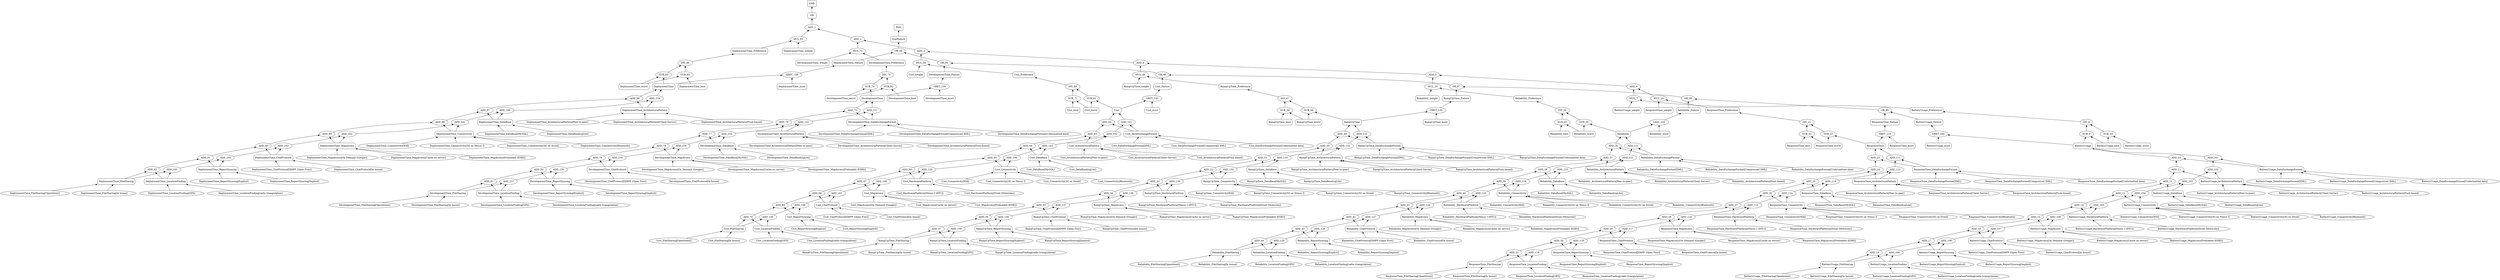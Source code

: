digraph G { 
rankdir = BT; 
edge[dir=forward]; 
ENB[shape=box]
NB[shape=box, style=rounded]
BatteryUsage_weight[shape=box, style=rounded]
BatteryUsage_Preference[shape=box, style=rounded]
BatteryUsage[shape=box, style=rounded]
BatteryUsage_LocationFinding[shape=box, style=rounded]
"BatteryUsage_LocationFinding[GPS]"[shape=ellipse]
"BatteryUsage_LocationFinding[radio triangulation]"[shape=ellipse]
BatteryUsage_FileSharing[shape=box, style=rounded]
"BatteryUsage_FileSharing[OpenIntent]"[shape=ellipse]
"BatteryUsage_FileSharing[In house]"[shape=ellipse]
BatteryUsage_ReportSyncing[shape=box, style=rounded]
"BatteryUsage_ReportSyncing[Explicit]"[shape=ellipse]
"BatteryUsage_ReportSyncing[Implicit]"[shape=ellipse]
BatteryUsage_ChatProtocol[shape=box, style=rounded]
"BatteryUsage_ChatProtocol[XMPP (Open Fire)]"[shape=ellipse]
"BatteryUsage_ChatProtocol[In house]"[shape=ellipse]
BatteryUsage_MapAccess[shape=box, style=rounded]
"BatteryUsage_MapAccess[On Demand (Google)]"[shape=ellipse]
"BatteryUsage_MapAccess[Cache on server]"[shape=ellipse]
"BatteryUsage_MapAccess[Preloaded (ESRI)]"[shape=ellipse]
BatteryUsage_HardwarePlatform[shape=box, style=rounded]
"BatteryUsage_HardwarePlatform[Nexus I (HTC)]"[shape=ellipse]
"BatteryUsage_HardwarePlatform[Droid (Motorola)]"[shape=ellipse]
BatteryUsage_Connectivity[shape=box, style=rounded]
"BatteryUsage_Connectivity[Wifi]"[shape=ellipse]
"BatteryUsage_Connectivity[3G on Nexus I]"[shape=ellipse]
"BatteryUsage_Connectivity[3G on Droid]"[shape=ellipse]
"BatteryUsage_Connectivity[Bluetooth]"[shape=ellipse]
BatteryUsage_DataBase[shape=box, style=rounded]
"BatteryUsage_DataBase[MySQL]"[shape=ellipse]
"BatteryUsage_DataBase[sqLite]"[shape=ellipse]
BatteryUsage_ArchitecturalPattern[shape=box, style=rounded]
"BatteryUsage_ArchitecturalPattern[Peer-to-peer]"[shape=ellipse]
"BatteryUsage_ArchitecturalPattern[Client-Server]"[shape=ellipse]
"BatteryUsage_ArchitecturalPattern[Push-based]"[shape=ellipse]
BatteryUsage_DataExchangeFormat[shape=box, style=rounded]
"BatteryUsage_DataExchangeFormat[XML]"[shape=ellipse]
"BatteryUsage_DataExchangeFormat[Compressed XML]"[shape=ellipse]
"BatteryUsage_DataExchangeFormat[Unformatted data]"[shape=ellipse]
BatteryUsage_best[shape=box, style=rounded]
BatteryUsage_worst[shape=box, style=rounded]
ResponseTime_weight[shape=box, style=rounded]
ResponseTime_Preference[shape=box, style=rounded]
ResponseTime[shape=box, style=rounded]
ResponseTime_LocationFinding[shape=box, style=rounded]
"ResponseTime_LocationFinding[GPS]"[shape=ellipse]
"ResponseTime_LocationFinding[radio triangulation]"[shape=ellipse]
ResponseTime_FileSharing[shape=box, style=rounded]
"ResponseTime_FileSharing[OpenIntent]"[shape=ellipse]
"ResponseTime_FileSharing[In house]"[shape=ellipse]
ResponseTime_ReportSyncing[shape=box, style=rounded]
"ResponseTime_ReportSyncing[Explicit]"[shape=ellipse]
"ResponseTime_ReportSyncing[Implicit]"[shape=ellipse]
ResponseTime_ChatProtocol[shape=box, style=rounded]
"ResponseTime_ChatProtocol[XMPP (Open Fire)]"[shape=ellipse]
"ResponseTime_ChatProtocol[In house]"[shape=ellipse]
ResponseTime_MapAccess[shape=box, style=rounded]
"ResponseTime_MapAccess[On Demand (Google)]"[shape=ellipse]
"ResponseTime_MapAccess[Cache on server]"[shape=ellipse]
"ResponseTime_MapAccess[Preloaded (ESRI)]"[shape=ellipse]
ResponseTime_HardwarePlatform[shape=box, style=rounded]
"ResponseTime_HardwarePlatform[Nexus I (HTC)]"[shape=ellipse]
"ResponseTime_HardwarePlatform[Droid (Motorola)]"[shape=ellipse]
ResponseTime_Connectivity[shape=box, style=rounded]
"ResponseTime_Connectivity[Wifi]"[shape=ellipse]
"ResponseTime_Connectivity[3G on Nexus I]"[shape=ellipse]
"ResponseTime_Connectivity[3G on Droid]"[shape=ellipse]
"ResponseTime_Connectivity[Bluetooth]"[shape=ellipse]
ResponseTime_DataBase[shape=box, style=rounded]
"ResponseTime_DataBase[MySQL]"[shape=ellipse]
"ResponseTime_DataBase[sqLite]"[shape=ellipse]
ResponseTime_ArchitecturalPattern[shape=box, style=rounded]
"ResponseTime_ArchitecturalPattern[Peer-to-peer]"[shape=ellipse]
"ResponseTime_ArchitecturalPattern[Client-Server]"[shape=ellipse]
"ResponseTime_ArchitecturalPattern[Push-based]"[shape=ellipse]
ResponseTime_DataExchangeFormat[shape=box, style=rounded]
"ResponseTime_DataExchangeFormat[XML]"[shape=ellipse]
"ResponseTime_DataExchangeFormat[Compressed XML]"[shape=ellipse]
"ResponseTime_DataExchangeFormat[Unformatted data]"[shape=ellipse]
ResponseTime_worst[shape=box, style=rounded]
ResponseTime_best[shape=box, style=rounded]
Reliability_weight[shape=box, style=rounded]
Reliability_Preference[shape=box, style=rounded]
Reliability[shape=box, style=rounded]
Reliability_LocationFinding[shape=box, style=rounded]
"Reliability_LocationFinding[GPS]"[shape=ellipse]
"Reliability_LocationFinding[radio triangulation]"[shape=ellipse]
Reliability_FileSharing[shape=box, style=rounded]
"Reliability_FileSharing[OpenIntent]"[shape=ellipse]
"Reliability_FileSharing[In house]"[shape=ellipse]
Reliability_ReportSyncing[shape=box, style=rounded]
"Reliability_ReportSyncing[Explicit]"[shape=ellipse]
"Reliability_ReportSyncing[Implicit]"[shape=ellipse]
Reliability_ChatProtocol[shape=box, style=rounded]
"Reliability_ChatProtocol[XMPP (Open Fire)]"[shape=ellipse]
"Reliability_ChatProtocol[In house]"[shape=ellipse]
Reliability_MapAccess[shape=box, style=rounded]
"Reliability_MapAccess[On Demand (Google)]"[shape=ellipse]
"Reliability_MapAccess[Cache on server]"[shape=ellipse]
"Reliability_MapAccess[Preloaded (ESRI)]"[shape=ellipse]
Reliability_HardwarePlatform[shape=box, style=rounded]
"Reliability_HardwarePlatform[Nexus I (HTC)]"[shape=ellipse]
"Reliability_HardwarePlatform[Droid (Motorola)]"[shape=ellipse]
Reliability_Connectivity[shape=box, style=rounded]
"Reliability_Connectivity[Wifi]"[shape=ellipse]
"Reliability_Connectivity[3G on Nexus I]"[shape=ellipse]
"Reliability_Connectivity[3G on Droid]"[shape=ellipse]
"Reliability_Connectivity[Bluetooth]"[shape=ellipse]
Reliability_DataBase[shape=box, style=rounded]
"Reliability_DataBase[MySQL]"[shape=ellipse]
"Reliability_DataBase[sqLite]"[shape=ellipse]
Reliability_ArchitecturalPattern[shape=box, style=rounded]
"Reliability_ArchitecturalPattern[Peer-to-peer]"[shape=ellipse]
"Reliability_ArchitecturalPattern[Client-Server]"[shape=ellipse]
"Reliability_ArchitecturalPattern[Push-based]"[shape=ellipse]
Reliability_DataExchangeFormat[shape=box, style=rounded]
"Reliability_DataExchangeFormat[XML]"[shape=ellipse]
"Reliability_DataExchangeFormat[Compressed XML]"[shape=ellipse]
"Reliability_DataExchangeFormat[Unformatted data]"[shape=ellipse]
Reliability_worst[shape=box, style=rounded]
Reliability_best[shape=box, style=rounded]
RampUpTime_weight[shape=box, style=rounded]
RampUpTime_Preference[shape=box, style=rounded]
RampUpTime[shape=box, style=rounded]
RampUpTime_LocationFinding[shape=box, style=rounded]
"RampUpTime_LocationFinding[GPS]"[shape=ellipse]
"RampUpTime_LocationFinding[radio triangulation]"[shape=ellipse]
RampUpTime_FileSharing[shape=box, style=rounded]
"RampUpTime_FileSharing[OpenIntent]"[shape=ellipse]
"RampUpTime_FileSharing[In house]"[shape=ellipse]
RampUpTime_ReportSyncing[shape=box, style=rounded]
"RampUpTime_ReportSyncing[Explicit]"[shape=ellipse]
"RampUpTime_ReportSyncing[Implicit]"[shape=ellipse]
RampUpTime_ChatProtocol[shape=box, style=rounded]
"RampUpTime_ChatProtocol[XMPP (Open Fire)]"[shape=ellipse]
"RampUpTime_ChatProtocol[In house]"[shape=ellipse]
RampUpTime_MapAccess[shape=box, style=rounded]
"RampUpTime_MapAccess[On Demand (Google)]"[shape=ellipse]
"RampUpTime_MapAccess[Cache on server]"[shape=ellipse]
"RampUpTime_MapAccess[Preloaded (ESRI)]"[shape=ellipse]
RampUpTime_HardwarePlatform[shape=box, style=rounded]
"RampUpTime_HardwarePlatform[Nexus I (HTC)]"[shape=ellipse]
"RampUpTime_HardwarePlatform[Droid (Motorola)]"[shape=ellipse]
RampUpTime_Connectivity[shape=box, style=rounded]
"RampUpTime_Connectivity[Wifi]"[shape=ellipse]
"RampUpTime_Connectivity[3G on Nexus I]"[shape=ellipse]
"RampUpTime_Connectivity[3G on Droid]"[shape=ellipse]
"RampUpTime_Connectivity[Bluetooth]"[shape=ellipse]
RampUpTime_DataBase[shape=box, style=rounded]
"RampUpTime_DataBase[MySQL]"[shape=ellipse]
"RampUpTime_DataBase[sqLite]"[shape=ellipse]
RampUpTime_ArchitecturalPattern[shape=box, style=rounded]
"RampUpTime_ArchitecturalPattern[Peer-to-peer]"[shape=ellipse]
"RampUpTime_ArchitecturalPattern[Client-Server]"[shape=ellipse]
"RampUpTime_ArchitecturalPattern[Push-based]"[shape=ellipse]
RampUpTime_DataExchangeFormat[shape=box, style=rounded]
"RampUpTime_DataExchangeFormat[XML]"[shape=ellipse]
"RampUpTime_DataExchangeFormat[Compressed XML]"[shape=ellipse]
"RampUpTime_DataExchangeFormat[Unformatted data]"[shape=ellipse]
RampUpTime_worst[shape=box, style=rounded]
RampUpTime_best[shape=box, style=rounded]
Cost_weight[shape=box, style=rounded]
Cost_Preference[shape=box, style=rounded]
Cost[shape=box, style=rounded]
Cost_LocationFinding[shape=box, style=rounded]
"Cost_LocationFinding[GPS]"[shape=ellipse]
"Cost_LocationFinding[radio triangulation]"[shape=ellipse]
Cost_FileSharing[shape=box, style=rounded]
"Cost_FileSharing[OpenIntent]"[shape=ellipse]
"Cost_FileSharing[In house]"[shape=ellipse]
Cost_ReportSyncing[shape=box, style=rounded]
"Cost_ReportSyncing[Explicit]"[shape=ellipse]
"Cost_ReportSyncing[Implicit]"[shape=ellipse]
Cost_ChatProtocol[shape=box, style=rounded]
"Cost_ChatProtocol[XMPP (Open Fire)]"[shape=ellipse]
"Cost_ChatProtocol[In house]"[shape=ellipse]
Cost_MapAccess[shape=box, style=rounded]
"Cost_MapAccess[On Demand (Google)]"[shape=ellipse]
"Cost_MapAccess[Cache on server]"[shape=ellipse]
"Cost_MapAccess[Preloaded (ESRI)]"[shape=ellipse]
Cost_HardwarePlatform[shape=box, style=rounded]
"Cost_HardwarePlatform[Nexus I (HTC)]"[shape=ellipse]
"Cost_HardwarePlatform[Droid (Motorola)]"[shape=ellipse]
Cost_Connectivity[shape=box, style=rounded]
"Cost_Connectivity[Wifi]"[shape=ellipse]
"Cost_Connectivity[3G on Nexus I]"[shape=ellipse]
"Cost_Connectivity[3G on Droid]"[shape=ellipse]
"Cost_Connectivity[Bluetooth]"[shape=ellipse]
Cost_DataBase[shape=box, style=rounded]
"Cost_DataBase[MySQL]"[shape=ellipse]
"Cost_DataBase[sqLite]"[shape=ellipse]
Cost_ArchitecturalPattern[shape=box, style=rounded]
"Cost_ArchitecturalPattern[Peer-to-peer]"[shape=ellipse]
"Cost_ArchitecturalPattern[Client-Server]"[shape=ellipse]
"Cost_ArchitecturalPattern[Push-based]"[shape=ellipse]
Cost_DataExchangeFormat[shape=box, style=rounded]
"Cost_DataExchangeFormat[XML]"[shape=ellipse]
"Cost_DataExchangeFormat[Compressed XML]"[shape=ellipse]
"Cost_DataExchangeFormat[Unformatted data]"[shape=ellipse]
Cost_worst[shape=box, style=rounded]
Cost_best[shape=box, style=rounded]
DevelopmentTime_weight[shape=box, style=rounded]
DevelopmentTime_Preference[shape=box, style=rounded]
DevelopmentTime[shape=box, style=rounded]
DevelopmentTime_LocationFinding[shape=box, style=rounded]
"DevelopmentTime_LocationFinding[GPS]"[shape=ellipse]
"DevelopmentTime_LocationFinding[radio triangulation]"[shape=ellipse]
DevelopmentTime_FileSharing[shape=box, style=rounded]
"DevelopmentTime_FileSharing[OpenIntent]"[shape=ellipse]
"DevelopmentTime_FileSharing[In house]"[shape=ellipse]
DevelopmentTime_ReportSyncing[shape=box, style=rounded]
"DevelopmentTime_ReportSyncing[Explicit]"[shape=ellipse]
"DevelopmentTime_ReportSyncing[Implicit]"[shape=ellipse]
DevelopmentTime_ChatProtocol[shape=box, style=rounded]
"DevelopmentTime_ChatProtocol[XMPP (Open Fire)]"[shape=ellipse]
"DevelopmentTime_ChatProtocol[In house]"[shape=ellipse]
DevelopmentTime_MapAccess[shape=box, style=rounded]
"DevelopmentTime_MapAccess[On Demand (Google)]"[shape=ellipse]
"DevelopmentTime_MapAccess[Cache on server]"[shape=ellipse]
"DevelopmentTime_MapAccess[Preloaded (ESRI)]"[shape=ellipse]
DevelopmentTime_DataBase[shape=box, style=rounded]
"DevelopmentTime_DataBase[MySQL]"[shape=ellipse]
"DevelopmentTime_DataBase[sqLite]"[shape=ellipse]
DevelopmentTime_ArchitecturalPattern[shape=box, style=rounded]
"DevelopmentTime_ArchitecturalPattern[Peer-to-peer]"[shape=ellipse]
"DevelopmentTime_ArchitecturalPattern[Client-Server]"[shape=ellipse]
"DevelopmentTime_ArchitecturalPattern[Push-based]"[shape=ellipse]
DevelopmentTime_DataExchangeFormat[shape=box, style=rounded]
"DevelopmentTime_DataExchangeFormat[XML]"[shape=ellipse]
"DevelopmentTime_DataExchangeFormat[Compressed XML]"[shape=ellipse]
"DevelopmentTime_DataExchangeFormat[Unformatted data]"[shape=ellipse]
DevelopmentTime_worst[shape=box, style=rounded]
DevelopmentTime_best[shape=box, style=rounded]
DeploymentTime_weight[shape=box, style=rounded]
DeploymentTime_Preference[shape=box, style=rounded]
DeploymentTime[shape=box, style=rounded]
DeploymentTime_LocationFinding[shape=box, style=rounded]
"DeploymentTime_LocationFinding[GPS]"[shape=ellipse]
"DeploymentTime_LocationFinding[radio triangulation]"[shape=ellipse]
DeploymentTime_FileSharing[shape=box, style=rounded]
"DeploymentTime_FileSharing[OpenIntent]"[shape=ellipse]
"DeploymentTime_FileSharing[In house]"[shape=ellipse]
DeploymentTime_ReportSyncing[shape=box, style=rounded]
"DeploymentTime_ReportSyncing[Explicit]"[shape=ellipse]
"DeploymentTime_ReportSyncing[Implicit]"[shape=ellipse]
DeploymentTime_ChatProtocol[shape=box, style=rounded]
"DeploymentTime_ChatProtocol[XMPP (Open Fire)]"[shape=ellipse]
"DeploymentTime_ChatProtocol[In house]"[shape=ellipse]
DeploymentTime_MapAccess[shape=box, style=rounded]
"DeploymentTime_MapAccess[On Demand (Google)]"[shape=ellipse]
"DeploymentTime_MapAccess[Cache on server]"[shape=ellipse]
"DeploymentTime_MapAccess[Preloaded (ESRI)]"[shape=ellipse]
DeploymentTime_Connectivity[shape=box, style=rounded]
"DeploymentTime_Connectivity[Wifi]"[shape=ellipse]
"DeploymentTime_Connectivity[3G on Nexus I]"[shape=ellipse]
"DeploymentTime_Connectivity[3G on Droid]"[shape=ellipse]
"DeploymentTime_Connectivity[Bluetooth]"[shape=ellipse]
DeploymentTime_DataBase[shape=box, style=rounded]
"DeploymentTime_DataBase[MySQL]"[shape=ellipse]
"DeploymentTime_DataBase[sqLite]"[shape=ellipse]
DeploymentTime_ArchitecturalPattern[shape=box, style=rounded]
"DeploymentTime_ArchitecturalPattern[Peer-to-peer]"[shape=ellipse]
"DeploymentTime_ArchitecturalPattern[Client-Server]"[shape=ellipse]
"DeploymentTime_ArchitecturalPattern[Push-based]"[shape=ellipse]
DeploymentTime_worst[shape=box, style=rounded]
DeploymentTime_best[shape=box, style=rounded]
Risk[shape=box]
GoalFailure[shape=box, style=rounded]
BatteryUsage_Failure[shape=box, style=rounded]
BatteryUsage_must[shape=box, style=rounded]
ResponseTime_Failure[shape=box, style=rounded]
ResponseTime_must[shape=box, style=rounded]
Reliability_Failure[shape=box, style=rounded]
Reliability_must[shape=box, style=rounded]
RampUpTime_Failure[shape=box, style=rounded]
RampUpTime_must[shape=box, style=rounded]
Cost_Failure[shape=box, style=rounded]
Cost_must[shape=box, style=rounded]
DevelopmentTime_Failure[shape=box, style=rounded]
DevelopmentTime_must[shape=box, style=rounded]
DeploymentTime_Failure[shape=box, style=rounded]
DeploymentTime_must[shape=box, style=rounded]
"BatteryUsage_LocationFinding[GPS]"->BatteryUsage_LocationFinding
"BatteryUsage_LocationFinding[radio triangulation]"->BatteryUsage_LocationFinding
"BatteryUsage_FileSharing[OpenIntent]"->BatteryUsage_FileSharing
"BatteryUsage_FileSharing[In house]"->BatteryUsage_FileSharing
BatteryUsage_LocationFinding->"ADD_18"
BatteryUsage_FileSharing->"ADD_18"
"BatteryUsage_ReportSyncing[Explicit]"->BatteryUsage_ReportSyncing
"BatteryUsage_ReportSyncing[Implicit]"->BatteryUsage_ReportSyncing
"ADD_18"->"ADD_17"
BatteryUsage_ReportSyncing->"ADD_17"
"BatteryUsage_ChatProtocol[XMPP (Open Fire)]"->BatteryUsage_ChatProtocol
"BatteryUsage_ChatProtocol[In house]"->BatteryUsage_ChatProtocol
"ADD_17"->"ADD_16"
BatteryUsage_ChatProtocol->"ADD_16"
"BatteryUsage_MapAccess[On Demand (Google)]"->BatteryUsage_MapAccess
"BatteryUsage_MapAccess[Cache on server]"->BatteryUsage_MapAccess
"BatteryUsage_MapAccess[Preloaded (ESRI)]"->BatteryUsage_MapAccess
"ADD_16"->"ADD_15"
BatteryUsage_MapAccess->"ADD_15"
"BatteryUsage_HardwarePlatform[Nexus I (HTC)]"->BatteryUsage_HardwarePlatform
"BatteryUsage_HardwarePlatform[Droid (Motorola)]"->BatteryUsage_HardwarePlatform
"ADD_15"->"ADD_14"
BatteryUsage_HardwarePlatform->"ADD_14"
"BatteryUsage_Connectivity[Wifi]"->BatteryUsage_Connectivity
"BatteryUsage_Connectivity[3G on Nexus I]"->BatteryUsage_Connectivity
"BatteryUsage_Connectivity[3G on Droid]"->BatteryUsage_Connectivity
"BatteryUsage_Connectivity[Bluetooth]"->BatteryUsage_Connectivity
"ADD_14"->"ADD_13"
BatteryUsage_Connectivity->"ADD_13"
"BatteryUsage_DataBase[MySQL]"->BatteryUsage_DataBase
"BatteryUsage_DataBase[sqLite]"->BatteryUsage_DataBase
"ADD_13"->"ADD_12"
BatteryUsage_DataBase->"ADD_12"
"BatteryUsage_ArchitecturalPattern[Peer-to-peer]"->BatteryUsage_ArchitecturalPattern
"BatteryUsage_ArchitecturalPattern[Client-Server]"->BatteryUsage_ArchitecturalPattern
"BatteryUsage_ArchitecturalPattern[Push-based]"->BatteryUsage_ArchitecturalPattern
"ADD_12"->"ADD_11"
BatteryUsage_ArchitecturalPattern->"ADD_11"
"BatteryUsage_DataExchangeFormat[XML]"->BatteryUsage_DataExchangeFormat
"BatteryUsage_DataExchangeFormat[Compressed XML]"->BatteryUsage_DataExchangeFormat
"BatteryUsage_DataExchangeFormat[Unformatted data]"->BatteryUsage_DataExchangeFormat
"ADD_11"->"ADD_10"
BatteryUsage_DataExchangeFormat->"ADD_10"
"ADD_10"->BatteryUsage
BatteryUsage->"SUB_9"
BatteryUsage_best->"SUB_9"
BatteryUsage_worst->"SUB_19"
BatteryUsage_best->"SUB_19"
"SUB_9"->"DIV_8"
"SUB_19"->"DIV_8"
"DIV_8"->BatteryUsage_Preference
BatteryUsage_weight->"MUL_7"
BatteryUsage_Preference->"MUL_7"
"ResponseTime_LocationFinding[GPS]"->ResponseTime_LocationFinding
"ResponseTime_LocationFinding[radio triangulation]"->ResponseTime_LocationFinding
"ResponseTime_FileSharing[OpenIntent]"->ResponseTime_FileSharing
"ResponseTime_FileSharing[In house]"->ResponseTime_FileSharing
ResponseTime_LocationFinding->"ADD_31"
ResponseTime_FileSharing->"ADD_31"
"ResponseTime_ReportSyncing[Explicit]"->ResponseTime_ReportSyncing
"ResponseTime_ReportSyncing[Implicit]"->ResponseTime_ReportSyncing
"ADD_31"->"ADD_30"
ResponseTime_ReportSyncing->"ADD_30"
"ResponseTime_ChatProtocol[XMPP (Open Fire)]"->ResponseTime_ChatProtocol
"ResponseTime_ChatProtocol[In house]"->ResponseTime_ChatProtocol
"ADD_30"->"ADD_29"
ResponseTime_ChatProtocol->"ADD_29"
"ResponseTime_MapAccess[On Demand (Google)]"->ResponseTime_MapAccess
"ResponseTime_MapAccess[Cache on server]"->ResponseTime_MapAccess
"ResponseTime_MapAccess[Preloaded (ESRI)]"->ResponseTime_MapAccess
"ADD_29"->"ADD_28"
ResponseTime_MapAccess->"ADD_28"
"ResponseTime_HardwarePlatform[Nexus I (HTC)]"->ResponseTime_HardwarePlatform
"ResponseTime_HardwarePlatform[Droid (Motorola)]"->ResponseTime_HardwarePlatform
"ADD_28"->"ADD_27"
ResponseTime_HardwarePlatform->"ADD_27"
"ResponseTime_Connectivity[Wifi]"->ResponseTime_Connectivity
"ResponseTime_Connectivity[3G on Nexus I]"->ResponseTime_Connectivity
"ResponseTime_Connectivity[3G on Droid]"->ResponseTime_Connectivity
"ResponseTime_Connectivity[Bluetooth]"->ResponseTime_Connectivity
"ADD_27"->"ADD_26"
ResponseTime_Connectivity->"ADD_26"
"ResponseTime_DataBase[MySQL]"->ResponseTime_DataBase
"ResponseTime_DataBase[sqLite]"->ResponseTime_DataBase
"ADD_26"->"ADD_25"
ResponseTime_DataBase->"ADD_25"
"ResponseTime_ArchitecturalPattern[Peer-to-peer]"->ResponseTime_ArchitecturalPattern
"ResponseTime_ArchitecturalPattern[Client-Server]"->ResponseTime_ArchitecturalPattern
"ResponseTime_ArchitecturalPattern[Push-based]"->ResponseTime_ArchitecturalPattern
"ADD_25"->"ADD_24"
ResponseTime_ArchitecturalPattern->"ADD_24"
"ResponseTime_DataExchangeFormat[XML]"->ResponseTime_DataExchangeFormat
"ResponseTime_DataExchangeFormat[Compressed XML]"->ResponseTime_DataExchangeFormat
"ResponseTime_DataExchangeFormat[Unformatted data]"->ResponseTime_DataExchangeFormat
"ADD_24"->"ADD_23"
ResponseTime_DataExchangeFormat->"ADD_23"
"ADD_23"->ResponseTime
ResponseTime->"SUB_22"
ResponseTime_worst->"SUB_22"
ResponseTime_best->"SUB_32"
ResponseTime_worst->"SUB_32"
"SUB_22"->"DIV_21"
"SUB_32"->"DIV_21"
"DIV_21"->ResponseTime_Preference
ResponseTime_weight->"MUL_20"
ResponseTime_Preference->"MUL_20"
"MUL_7"->"ADD_6"
"MUL_20"->"ADD_6"
"Reliability_LocationFinding[GPS]"->Reliability_LocationFinding
"Reliability_LocationFinding[radio triangulation]"->Reliability_LocationFinding
"Reliability_FileSharing[OpenIntent]"->Reliability_FileSharing
"Reliability_FileSharing[In house]"->Reliability_FileSharing
Reliability_LocationFinding->"ADD_44"
Reliability_FileSharing->"ADD_44"
"Reliability_ReportSyncing[Explicit]"->Reliability_ReportSyncing
"Reliability_ReportSyncing[Implicit]"->Reliability_ReportSyncing
"ADD_44"->"ADD_43"
Reliability_ReportSyncing->"ADD_43"
"Reliability_ChatProtocol[XMPP (Open Fire)]"->Reliability_ChatProtocol
"Reliability_ChatProtocol[In house]"->Reliability_ChatProtocol
"ADD_43"->"ADD_42"
Reliability_ChatProtocol->"ADD_42"
"Reliability_MapAccess[On Demand (Google)]"->Reliability_MapAccess
"Reliability_MapAccess[Cache on server]"->Reliability_MapAccess
"Reliability_MapAccess[Preloaded (ESRI)]"->Reliability_MapAccess
"ADD_42"->"ADD_41"
Reliability_MapAccess->"ADD_41"
"Reliability_HardwarePlatform[Nexus I (HTC)]"->Reliability_HardwarePlatform
"Reliability_HardwarePlatform[Droid (Motorola)]"->Reliability_HardwarePlatform
"ADD_41"->"ADD_40"
Reliability_HardwarePlatform->"ADD_40"
"Reliability_Connectivity[Wifi]"->Reliability_Connectivity
"Reliability_Connectivity[3G on Nexus I]"->Reliability_Connectivity
"Reliability_Connectivity[3G on Droid]"->Reliability_Connectivity
"Reliability_Connectivity[Bluetooth]"->Reliability_Connectivity
"ADD_40"->"ADD_39"
Reliability_Connectivity->"ADD_39"
"Reliability_DataBase[MySQL]"->Reliability_DataBase
"Reliability_DataBase[sqLite]"->Reliability_DataBase
"ADD_39"->"ADD_38"
Reliability_DataBase->"ADD_38"
"Reliability_ArchitecturalPattern[Peer-to-peer]"->Reliability_ArchitecturalPattern
"Reliability_ArchitecturalPattern[Client-Server]"->Reliability_ArchitecturalPattern
"Reliability_ArchitecturalPattern[Push-based]"->Reliability_ArchitecturalPattern
"ADD_38"->"ADD_37"
Reliability_ArchitecturalPattern->"ADD_37"
"Reliability_DataExchangeFormat[XML]"->Reliability_DataExchangeFormat
"Reliability_DataExchangeFormat[Compressed XML]"->Reliability_DataExchangeFormat
"Reliability_DataExchangeFormat[Unformatted data]"->Reliability_DataExchangeFormat
"ADD_37"->"ADD_36"
Reliability_DataExchangeFormat->"ADD_36"
"ADD_36"->Reliability
Reliability->"SUB_35"
Reliability_worst->"SUB_35"
Reliability_best->"SUB_45"
Reliability_worst->"SUB_45"
"SUB_35"->"DIV_34"
"SUB_45"->"DIV_34"
"DIV_34"->Reliability_Preference
Reliability_weight->"MUL_33"
Reliability_Preference->"MUL_33"
"ADD_6"->"ADD_5"
"MUL_33"->"ADD_5"
"RampUpTime_LocationFinding[GPS]"->RampUpTime_LocationFinding
"RampUpTime_LocationFinding[radio triangulation]"->RampUpTime_LocationFinding
"RampUpTime_FileSharing[OpenIntent]"->RampUpTime_FileSharing
"RampUpTime_FileSharing[In house]"->RampUpTime_FileSharing
RampUpTime_LocationFinding->"ADD_57"
RampUpTime_FileSharing->"ADD_57"
"RampUpTime_ReportSyncing[Explicit]"->RampUpTime_ReportSyncing
"RampUpTime_ReportSyncing[Implicit]"->RampUpTime_ReportSyncing
"ADD_57"->"ADD_56"
RampUpTime_ReportSyncing->"ADD_56"
"RampUpTime_ChatProtocol[XMPP (Open Fire)]"->RampUpTime_ChatProtocol
"RampUpTime_ChatProtocol[In house]"->RampUpTime_ChatProtocol
"ADD_56"->"ADD_55"
RampUpTime_ChatProtocol->"ADD_55"
"RampUpTime_MapAccess[On Demand (Google)]"->RampUpTime_MapAccess
"RampUpTime_MapAccess[Cache on server]"->RampUpTime_MapAccess
"RampUpTime_MapAccess[Preloaded (ESRI)]"->RampUpTime_MapAccess
"ADD_55"->"ADD_54"
RampUpTime_MapAccess->"ADD_54"
"RampUpTime_HardwarePlatform[Nexus I (HTC)]"->RampUpTime_HardwarePlatform
"RampUpTime_HardwarePlatform[Droid (Motorola)]"->RampUpTime_HardwarePlatform
"ADD_54"->"ADD_53"
RampUpTime_HardwarePlatform->"ADD_53"
"RampUpTime_Connectivity[Wifi]"->RampUpTime_Connectivity
"RampUpTime_Connectivity[3G on Nexus I]"->RampUpTime_Connectivity
"RampUpTime_Connectivity[3G on Droid]"->RampUpTime_Connectivity
"RampUpTime_Connectivity[Bluetooth]"->RampUpTime_Connectivity
"ADD_53"->"ADD_52"
RampUpTime_Connectivity->"ADD_52"
"RampUpTime_DataBase[MySQL]"->RampUpTime_DataBase
"RampUpTime_DataBase[sqLite]"->RampUpTime_DataBase
"ADD_52"->"ADD_51"
RampUpTime_DataBase->"ADD_51"
"RampUpTime_ArchitecturalPattern[Peer-to-peer]"->RampUpTime_ArchitecturalPattern
"RampUpTime_ArchitecturalPattern[Client-Server]"->RampUpTime_ArchitecturalPattern
"RampUpTime_ArchitecturalPattern[Push-based]"->RampUpTime_ArchitecturalPattern
"ADD_51"->"ADD_50"
RampUpTime_ArchitecturalPattern->"ADD_50"
"RampUpTime_DataExchangeFormat[XML]"->RampUpTime_DataExchangeFormat
"RampUpTime_DataExchangeFormat[Compressed XML]"->RampUpTime_DataExchangeFormat
"RampUpTime_DataExchangeFormat[Unformatted data]"->RampUpTime_DataExchangeFormat
"ADD_50"->"ADD_49"
RampUpTime_DataExchangeFormat->"ADD_49"
"ADD_49"->RampUpTime
RampUpTime->"SUB_48"
RampUpTime_worst->"SUB_48"
RampUpTime_best->"SUB_58"
RampUpTime_worst->"SUB_58"
"SUB_48"->"DIV_47"
"SUB_58"->"DIV_47"
"DIV_47"->RampUpTime_Preference
RampUpTime_weight->"MUL_46"
RampUpTime_Preference->"MUL_46"
"ADD_5"->"ADD_4"
"MUL_46"->"ADD_4"
"Cost_LocationFinding[GPS]"->Cost_LocationFinding
"Cost_LocationFinding[radio triangulation]"->Cost_LocationFinding
"Cost_FileSharing[OpenIntent]"->Cost_FileSharing
"Cost_FileSharing[In house]"->Cost_FileSharing
Cost_LocationFinding->"ADD_70"
Cost_FileSharing->"ADD_70"
"Cost_ReportSyncing[Explicit]"->Cost_ReportSyncing
"Cost_ReportSyncing[Implicit]"->Cost_ReportSyncing
"ADD_70"->"ADD_69"
Cost_ReportSyncing->"ADD_69"
"Cost_ChatProtocol[XMPP (Open Fire)]"->Cost_ChatProtocol
"Cost_ChatProtocol[In house]"->Cost_ChatProtocol
"ADD_69"->"ADD_68"
Cost_ChatProtocol->"ADD_68"
"Cost_MapAccess[On Demand (Google)]"->Cost_MapAccess
"Cost_MapAccess[Cache on server]"->Cost_MapAccess
"Cost_MapAccess[Preloaded (ESRI)]"->Cost_MapAccess
"ADD_68"->"ADD_67"
Cost_MapAccess->"ADD_67"
"Cost_HardwarePlatform[Nexus I (HTC)]"->Cost_HardwarePlatform
"Cost_HardwarePlatform[Droid (Motorola)]"->Cost_HardwarePlatform
"ADD_67"->"ADD_66"
Cost_HardwarePlatform->"ADD_66"
"Cost_Connectivity[Wifi]"->Cost_Connectivity
"Cost_Connectivity[3G on Nexus I]"->Cost_Connectivity
"Cost_Connectivity[3G on Droid]"->Cost_Connectivity
"Cost_Connectivity[Bluetooth]"->Cost_Connectivity
"ADD_66"->"ADD_65"
Cost_Connectivity->"ADD_65"
"Cost_DataBase[MySQL]"->Cost_DataBase
"Cost_DataBase[sqLite]"->Cost_DataBase
"ADD_65"->"ADD_64"
Cost_DataBase->"ADD_64"
"Cost_ArchitecturalPattern[Peer-to-peer]"->Cost_ArchitecturalPattern
"Cost_ArchitecturalPattern[Client-Server]"->Cost_ArchitecturalPattern
"Cost_ArchitecturalPattern[Push-based]"->Cost_ArchitecturalPattern
"ADD_64"->"ADD_63"
Cost_ArchitecturalPattern->"ADD_63"
"Cost_DataExchangeFormat[XML]"->Cost_DataExchangeFormat
"Cost_DataExchangeFormat[Compressed XML]"->Cost_DataExchangeFormat
"Cost_DataExchangeFormat[Unformatted data]"->Cost_DataExchangeFormat
"ADD_63"->"ADD_62"
Cost_DataExchangeFormat->"ADD_62"
"ADD_62"->Cost
Cost->"SUB_61"
Cost_worst->"SUB_61"
Cost_best->"SUB_71"
Cost_worst->"SUB_71"
"SUB_61"->"DIV_60"
"SUB_71"->"DIV_60"
"DIV_60"->Cost_Preference
Cost_weight->"MUL_59"
Cost_Preference->"MUL_59"
"ADD_4"->"ADD_3"
"MUL_59"->"ADD_3"
"DevelopmentTime_LocationFinding[GPS]"->DevelopmentTime_LocationFinding
"DevelopmentTime_LocationFinding[radio triangulation]"->DevelopmentTime_LocationFinding
"DevelopmentTime_FileSharing[OpenIntent]"->DevelopmentTime_FileSharing
"DevelopmentTime_FileSharing[In house]"->DevelopmentTime_FileSharing
DevelopmentTime_LocationFinding->"ADD_81"
DevelopmentTime_FileSharing->"ADD_81"
"DevelopmentTime_ReportSyncing[Explicit]"->DevelopmentTime_ReportSyncing
"DevelopmentTime_ReportSyncing[Implicit]"->DevelopmentTime_ReportSyncing
"ADD_81"->"ADD_80"
DevelopmentTime_ReportSyncing->"ADD_80"
"DevelopmentTime_ChatProtocol[XMPP (Open Fire)]"->DevelopmentTime_ChatProtocol
"DevelopmentTime_ChatProtocol[In house]"->DevelopmentTime_ChatProtocol
"ADD_80"->"ADD_79"
DevelopmentTime_ChatProtocol->"ADD_79"
"DevelopmentTime_MapAccess[On Demand (Google)]"->DevelopmentTime_MapAccess
"DevelopmentTime_MapAccess[Cache on server]"->DevelopmentTime_MapAccess
"DevelopmentTime_MapAccess[Preloaded (ESRI)]"->DevelopmentTime_MapAccess
"ADD_79"->"ADD_78"
DevelopmentTime_MapAccess->"ADD_78"
"DevelopmentTime_DataBase[MySQL]"->DevelopmentTime_DataBase
"DevelopmentTime_DataBase[sqLite]"->DevelopmentTime_DataBase
"ADD_78"->"ADD_77"
DevelopmentTime_DataBase->"ADD_77"
"DevelopmentTime_ArchitecturalPattern[Peer-to-peer]"->DevelopmentTime_ArchitecturalPattern
"DevelopmentTime_ArchitecturalPattern[Client-Server]"->DevelopmentTime_ArchitecturalPattern
"DevelopmentTime_ArchitecturalPattern[Push-based]"->DevelopmentTime_ArchitecturalPattern
"ADD_77"->"ADD_76"
DevelopmentTime_ArchitecturalPattern->"ADD_76"
"DevelopmentTime_DataExchangeFormat[XML]"->DevelopmentTime_DataExchangeFormat
"DevelopmentTime_DataExchangeFormat[Compressed XML]"->DevelopmentTime_DataExchangeFormat
"DevelopmentTime_DataExchangeFormat[Unformatted data]"->DevelopmentTime_DataExchangeFormat
"ADD_76"->"ADD_75"
DevelopmentTime_DataExchangeFormat->"ADD_75"
"ADD_75"->DevelopmentTime
DevelopmentTime->"SUB_74"
DevelopmentTime_worst->"SUB_74"
DevelopmentTime_best->"SUB_82"
DevelopmentTime_worst->"SUB_82"
"SUB_74"->"DIV_73"
"SUB_82"->"DIV_73"
"DIV_73"->DevelopmentTime_Preference
DevelopmentTime_weight->"MUL_72"
DevelopmentTime_Preference->"MUL_72"
"ADD_3"->"ADD_2"
"MUL_72"->"ADD_2"
"DeploymentTime_LocationFinding[GPS]"->DeploymentTime_LocationFinding
"DeploymentTime_LocationFinding[radio triangulation]"->DeploymentTime_LocationFinding
"DeploymentTime_FileSharing[OpenIntent]"->DeploymentTime_FileSharing
"DeploymentTime_FileSharing[In house]"->DeploymentTime_FileSharing
DeploymentTime_LocationFinding->"ADD_92"
DeploymentTime_FileSharing->"ADD_92"
"DeploymentTime_ReportSyncing[Explicit]"->DeploymentTime_ReportSyncing
"DeploymentTime_ReportSyncing[Implicit]"->DeploymentTime_ReportSyncing
"ADD_92"->"ADD_91"
DeploymentTime_ReportSyncing->"ADD_91"
"DeploymentTime_ChatProtocol[XMPP (Open Fire)]"->DeploymentTime_ChatProtocol
"DeploymentTime_ChatProtocol[In house]"->DeploymentTime_ChatProtocol
"ADD_91"->"ADD_90"
DeploymentTime_ChatProtocol->"ADD_90"
"DeploymentTime_MapAccess[On Demand (Google)]"->DeploymentTime_MapAccess
"DeploymentTime_MapAccess[Cache on server]"->DeploymentTime_MapAccess
"DeploymentTime_MapAccess[Preloaded (ESRI)]"->DeploymentTime_MapAccess
"ADD_90"->"ADD_89"
DeploymentTime_MapAccess->"ADD_89"
"DeploymentTime_Connectivity[Wifi]"->DeploymentTime_Connectivity
"DeploymentTime_Connectivity[3G on Nexus I]"->DeploymentTime_Connectivity
"DeploymentTime_Connectivity[3G on Droid]"->DeploymentTime_Connectivity
"DeploymentTime_Connectivity[Bluetooth]"->DeploymentTime_Connectivity
"ADD_89"->"ADD_88"
DeploymentTime_Connectivity->"ADD_88"
"DeploymentTime_DataBase[MySQL]"->DeploymentTime_DataBase
"DeploymentTime_DataBase[sqLite]"->DeploymentTime_DataBase
"ADD_88"->"ADD_87"
DeploymentTime_DataBase->"ADD_87"
"DeploymentTime_ArchitecturalPattern[Peer-to-peer]"->DeploymentTime_ArchitecturalPattern
"DeploymentTime_ArchitecturalPattern[Client-Server]"->DeploymentTime_ArchitecturalPattern
"DeploymentTime_ArchitecturalPattern[Push-based]"->DeploymentTime_ArchitecturalPattern
"ADD_87"->"ADD_86"
DeploymentTime_ArchitecturalPattern->"ADD_86"
"ADD_86"->DeploymentTime
DeploymentTime->"SUB_85"
DeploymentTime_worst->"SUB_85"
DeploymentTime_best->"SUB_93"
DeploymentTime_worst->"SUB_93"
"SUB_85"->"DIV_84"
"SUB_93"->"DIV_84"
"DIV_84"->DeploymentTime_Preference
DeploymentTime_weight->"MUL_83"
DeploymentTime_Preference->"MUL_83"
"ADD_2"->"ADD_1"
"MUL_83"->"ADD_1"
"ADD_1"->NB
NB->ENB
BatteryUsage_LocationFinding->"ADD_109"
BatteryUsage_FileSharing->"ADD_109"
"ADD_109"->"ADD_108"
BatteryUsage_ReportSyncing->"ADD_108"
"ADD_108"->"ADD_107"
BatteryUsage_ChatProtocol->"ADD_107"
"ADD_107"->"ADD_106"
BatteryUsage_MapAccess->"ADD_106"
"ADD_106"->"ADD_105"
BatteryUsage_HardwarePlatform->"ADD_105"
"ADD_105"->"ADD_104"
BatteryUsage_Connectivity->"ADD_104"
"ADD_104"->"ADD_103"
BatteryUsage_DataBase->"ADD_103"
"ADD_103"->"ADD_102"
BatteryUsage_ArchitecturalPattern->"ADD_102"
"ADD_102"->"ADD_101"
BatteryUsage_DataExchangeFormat->"ADD_101"
"ADD_101"->BatteryUsage
BatteryUsage->"GRET_100"
BatteryUsage_must->"GRET_100"
"GRET_100"->BatteryUsage_Failure
ResponseTime_LocationFinding->"ADD_119"
ResponseTime_FileSharing->"ADD_119"
"ADD_119"->"ADD_118"
ResponseTime_ReportSyncing->"ADD_118"
"ADD_118"->"ADD_117"
ResponseTime_ChatProtocol->"ADD_117"
"ADD_117"->"ADD_116"
ResponseTime_MapAccess->"ADD_116"
"ADD_116"->"ADD_115"
ResponseTime_HardwarePlatform->"ADD_115"
"ADD_115"->"ADD_114"
ResponseTime_Connectivity->"ADD_114"
"ADD_114"->"ADD_113"
ResponseTime_DataBase->"ADD_113"
"ADD_113"->"ADD_112"
ResponseTime_ArchitecturalPattern->"ADD_112"
"ADD_112"->"ADD_111"
ResponseTime_DataExchangeFormat->"ADD_111"
"ADD_111"->ResponseTime
ResponseTime->"GRET_110"
ResponseTime_must->"GRET_110"
"GRET_110"->ResponseTime_Failure
BatteryUsage_Failure->"OR_99"
ResponseTime_Failure->"OR_99"
Reliability_LocationFinding->"ADD_129"
Reliability_FileSharing->"ADD_129"
"ADD_129"->"ADD_128"
Reliability_ReportSyncing->"ADD_128"
"ADD_128"->"ADD_127"
Reliability_ChatProtocol->"ADD_127"
"ADD_127"->"ADD_126"
Reliability_MapAccess->"ADD_126"
"ADD_126"->"ADD_125"
Reliability_HardwarePlatform->"ADD_125"
"ADD_125"->"ADD_124"
Reliability_Connectivity->"ADD_124"
"ADD_124"->"ADD_123"
Reliability_DataBase->"ADD_123"
"ADD_123"->"ADD_122"
Reliability_ArchitecturalPattern->"ADD_122"
"ADD_122"->"ADD_121"
Reliability_DataExchangeFormat->"ADD_121"
"ADD_121"->Reliability
Reliability->"LESS_120"
Reliability_must->"LESS_120"
"LESS_120"->Reliability_Failure
"OR_99"->"OR_98"
Reliability_Failure->"OR_98"
RampUpTime_LocationFinding->"ADD_139"
RampUpTime_FileSharing->"ADD_139"
"ADD_139"->"ADD_138"
RampUpTime_ReportSyncing->"ADD_138"
"ADD_138"->"ADD_137"
RampUpTime_ChatProtocol->"ADD_137"
"ADD_137"->"ADD_136"
RampUpTime_MapAccess->"ADD_136"
"ADD_136"->"ADD_135"
RampUpTime_HardwarePlatform->"ADD_135"
"ADD_135"->"ADD_134"
RampUpTime_Connectivity->"ADD_134"
"ADD_134"->"ADD_133"
RampUpTime_DataBase->"ADD_133"
"ADD_133"->"ADD_132"
RampUpTime_ArchitecturalPattern->"ADD_132"
"ADD_132"->"ADD_131"
RampUpTime_DataExchangeFormat->"ADD_131"
"ADD_131"->RampUpTime
RampUpTime->"GRET_130"
RampUpTime_must->"GRET_130"
"GRET_130"->RampUpTime_Failure
"OR_98"->"OR_97"
RampUpTime_Failure->"OR_97"
Cost_LocationFinding->"ADD_149"
Cost_FileSharing->"ADD_149"
"ADD_149"->"ADD_148"
Cost_ReportSyncing->"ADD_148"
"ADD_148"->"ADD_147"
Cost_ChatProtocol->"ADD_147"
"ADD_147"->"ADD_146"
Cost_MapAccess->"ADD_146"
"ADD_146"->"ADD_145"
Cost_HardwarePlatform->"ADD_145"
"ADD_145"->"ADD_144"
Cost_Connectivity->"ADD_144"
"ADD_144"->"ADD_143"
Cost_DataBase->"ADD_143"
"ADD_143"->"ADD_142"
Cost_ArchitecturalPattern->"ADD_142"
"ADD_142"->"ADD_141"
Cost_DataExchangeFormat->"ADD_141"
"ADD_141"->Cost
Cost->"GRET_140"
Cost_must->"GRET_140"
"GRET_140"->Cost_Failure
"OR_97"->"OR_96"
Cost_Failure->"OR_96"
DevelopmentTime_LocationFinding->"ADD_157"
DevelopmentTime_FileSharing->"ADD_157"
"ADD_157"->"ADD_156"
DevelopmentTime_ReportSyncing->"ADD_156"
"ADD_156"->"ADD_155"
DevelopmentTime_ChatProtocol->"ADD_155"
"ADD_155"->"ADD_154"
DevelopmentTime_MapAccess->"ADD_154"
"ADD_154"->"ADD_153"
DevelopmentTime_DataBase->"ADD_153"
"ADD_153"->"ADD_152"
DevelopmentTime_ArchitecturalPattern->"ADD_152"
"ADD_152"->"ADD_151"
DevelopmentTime_DataExchangeFormat->"ADD_151"
"ADD_151"->DevelopmentTime
DevelopmentTime->"GRET_150"
DevelopmentTime_must->"GRET_150"
"GRET_150"->DevelopmentTime_Failure
"OR_96"->"OR_95"
DevelopmentTime_Failure->"OR_95"
DeploymentTime_LocationFinding->"ADD_165"
DeploymentTime_FileSharing->"ADD_165"
"ADD_165"->"ADD_164"
DeploymentTime_ReportSyncing->"ADD_164"
"ADD_164"->"ADD_163"
DeploymentTime_ChatProtocol->"ADD_163"
"ADD_163"->"ADD_162"
DeploymentTime_MapAccess->"ADD_162"
"ADD_162"->"ADD_161"
DeploymentTime_Connectivity->"ADD_161"
"ADD_161"->"ADD_160"
DeploymentTime_DataBase->"ADD_160"
"ADD_160"->"ADD_159"
DeploymentTime_ArchitecturalPattern->"ADD_159"
"ADD_159"->DeploymentTime
DeploymentTime->"GRET_158"
DeploymentTime_must->"GRET_158"
"GRET_158"->DeploymentTime_Failure
"OR_95"->"OR_94"
DeploymentTime_Failure->"OR_94"
"OR_94"->GoalFailure
GoalFailure->Risk
}
